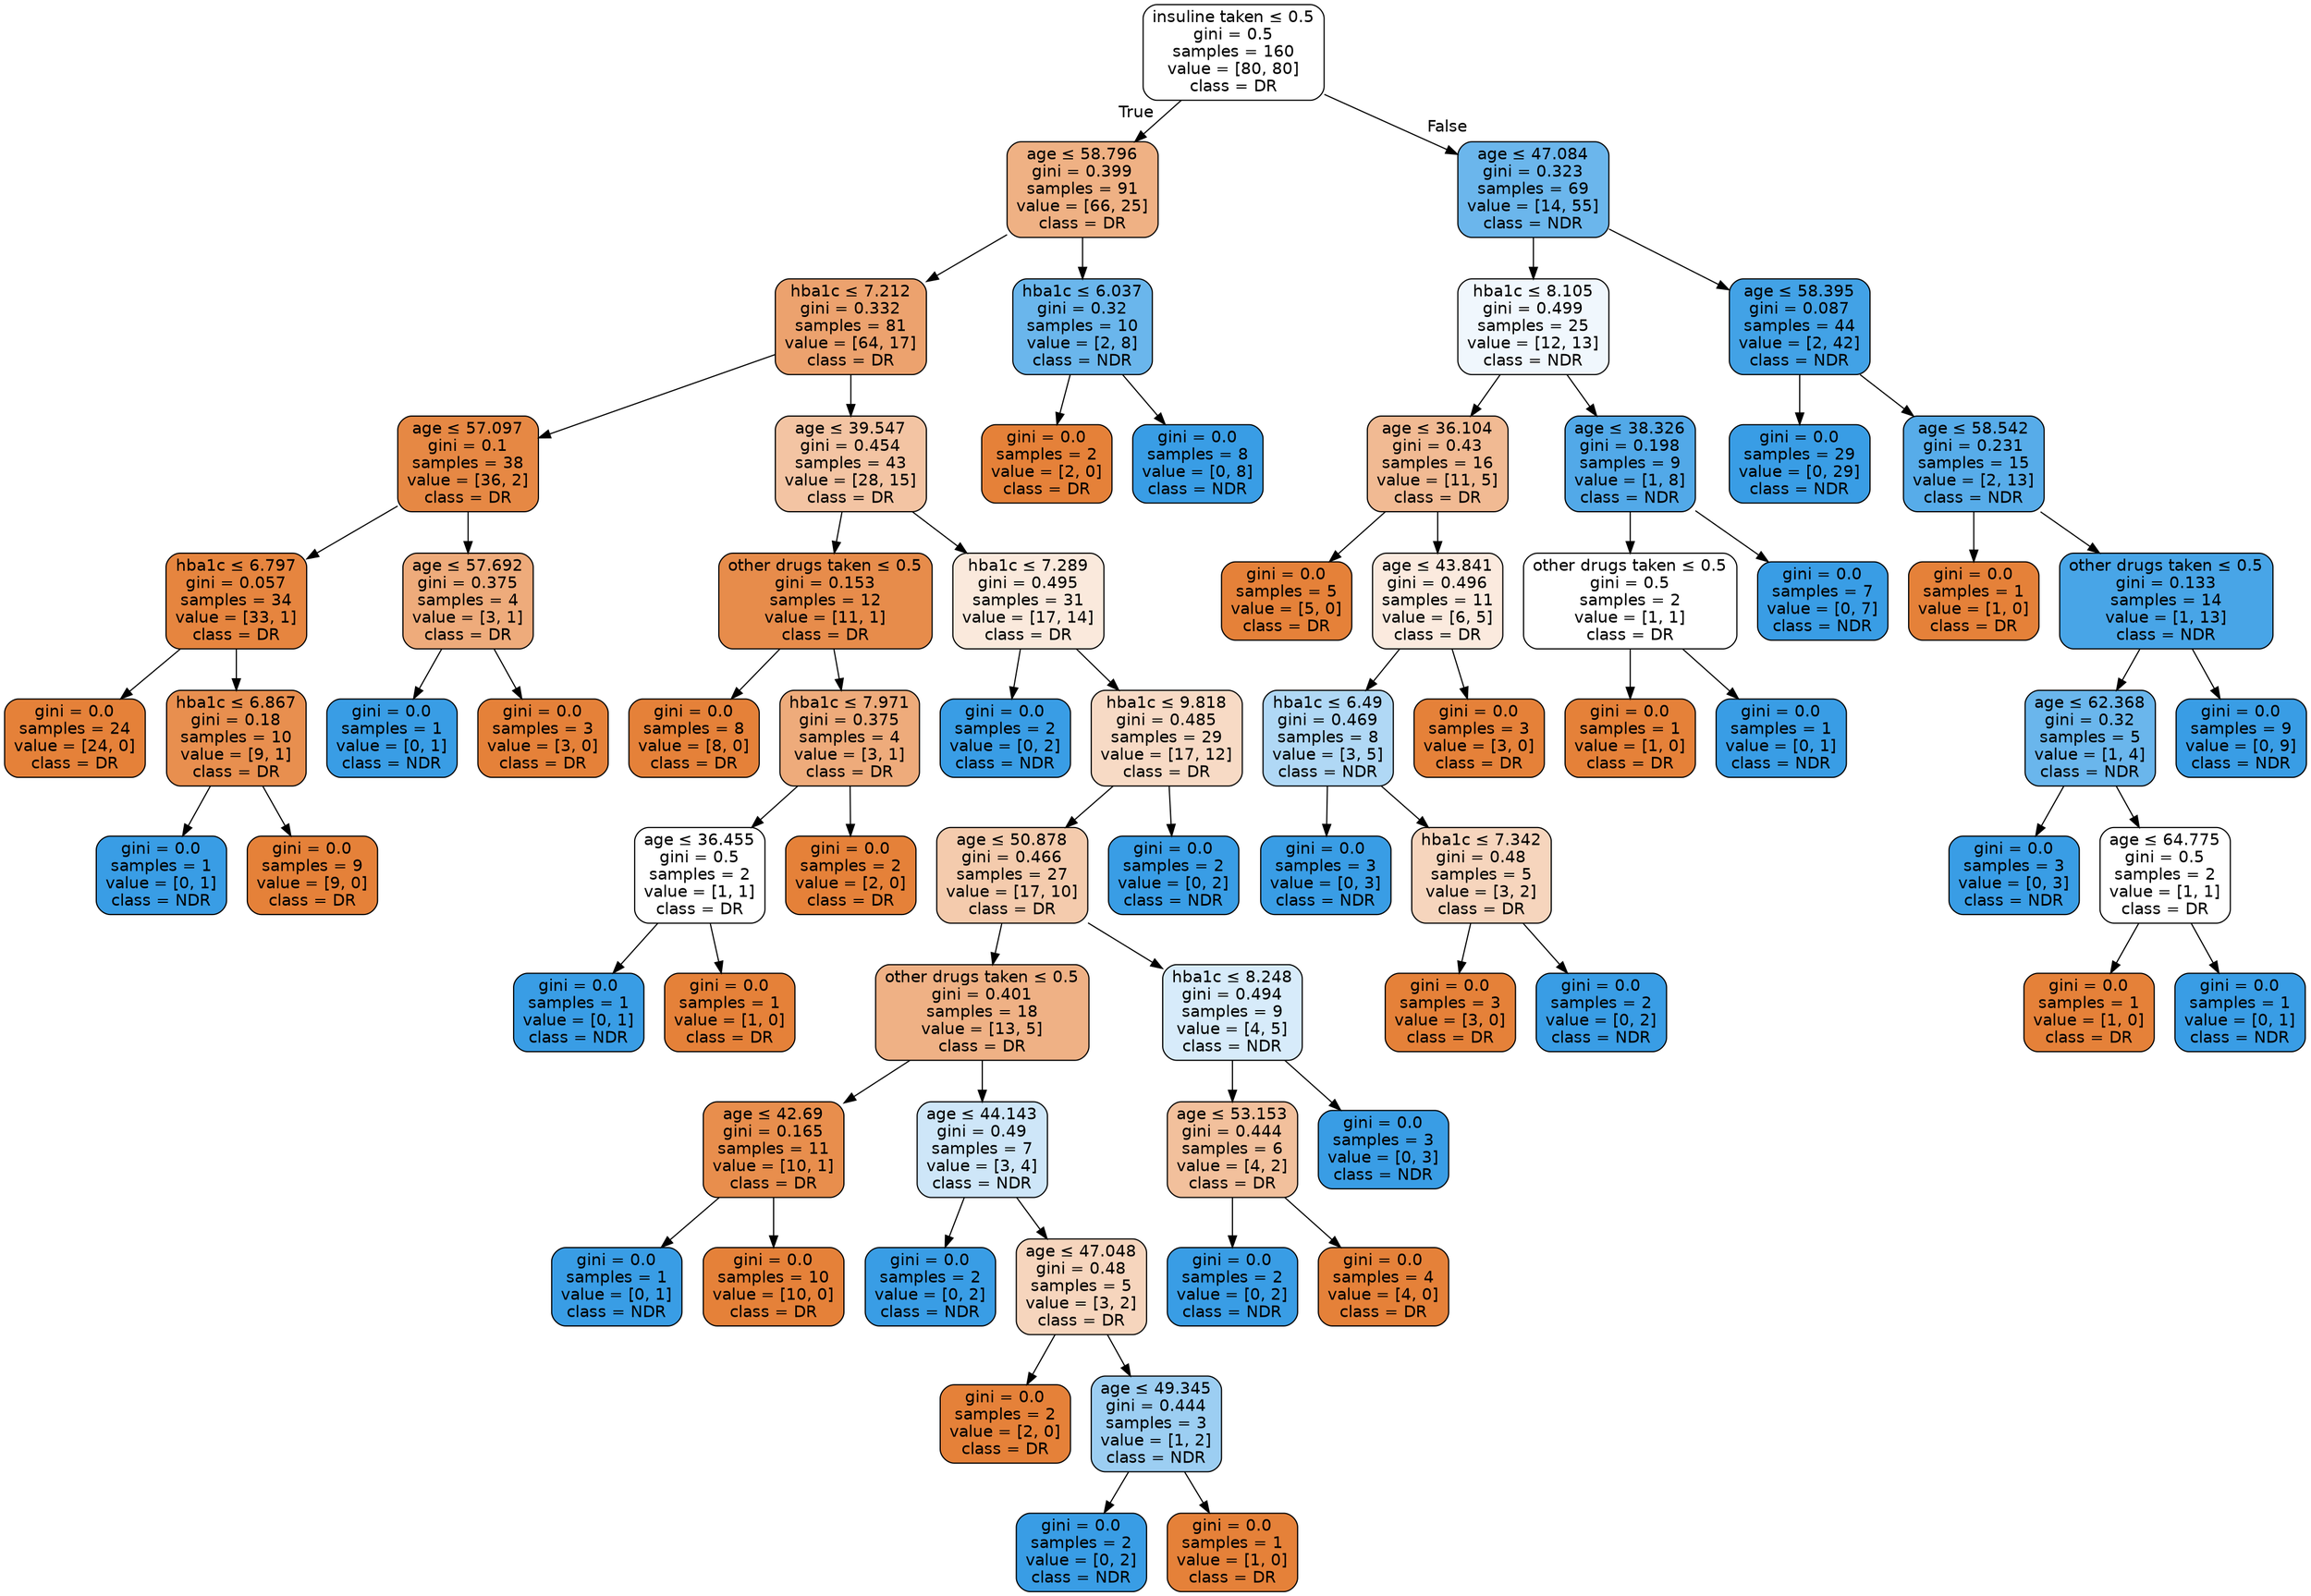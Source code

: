 digraph Tree {
node [shape=box, style="filled, rounded", color="black", fontname=helvetica] ;
edge [fontname=helvetica] ;
0 [label=<insuline taken &le; 0.5<br/>gini = 0.5<br/>samples = 160<br/>value = [80, 80]<br/>class = DR>, fillcolor="#ffffff"] ;
1 [label=<age &le; 58.796<br/>gini = 0.399<br/>samples = 91<br/>value = [66, 25]<br/>class = DR>, fillcolor="#efb184"] ;
0 -> 1 [labeldistance=2.5, labelangle=45, headlabel="True"] ;
2 [label=<hba1c &le; 7.212<br/>gini = 0.332<br/>samples = 81<br/>value = [64, 17]<br/>class = DR>, fillcolor="#eca26e"] ;
1 -> 2 ;
3 [label=<age &le; 57.097<br/>gini = 0.1<br/>samples = 38<br/>value = [36, 2]<br/>class = DR>, fillcolor="#e68844"] ;
2 -> 3 ;
4 [label=<hba1c &le; 6.797<br/>gini = 0.057<br/>samples = 34<br/>value = [33, 1]<br/>class = DR>, fillcolor="#e6853f"] ;
3 -> 4 ;
5 [label=<gini = 0.0<br/>samples = 24<br/>value = [24, 0]<br/>class = DR>, fillcolor="#e58139"] ;
4 -> 5 ;
6 [label=<hba1c &le; 6.867<br/>gini = 0.18<br/>samples = 10<br/>value = [9, 1]<br/>class = DR>, fillcolor="#e88f4f"] ;
4 -> 6 ;
7 [label=<gini = 0.0<br/>samples = 1<br/>value = [0, 1]<br/>class = NDR>, fillcolor="#399de5"] ;
6 -> 7 ;
8 [label=<gini = 0.0<br/>samples = 9<br/>value = [9, 0]<br/>class = DR>, fillcolor="#e58139"] ;
6 -> 8 ;
9 [label=<age &le; 57.692<br/>gini = 0.375<br/>samples = 4<br/>value = [3, 1]<br/>class = DR>, fillcolor="#eeab7b"] ;
3 -> 9 ;
10 [label=<gini = 0.0<br/>samples = 1<br/>value = [0, 1]<br/>class = NDR>, fillcolor="#399de5"] ;
9 -> 10 ;
11 [label=<gini = 0.0<br/>samples = 3<br/>value = [3, 0]<br/>class = DR>, fillcolor="#e58139"] ;
9 -> 11 ;
12 [label=<age &le; 39.547<br/>gini = 0.454<br/>samples = 43<br/>value = [28, 15]<br/>class = DR>, fillcolor="#f3c4a3"] ;
2 -> 12 ;
13 [label=<other drugs taken &le; 0.5<br/>gini = 0.153<br/>samples = 12<br/>value = [11, 1]<br/>class = DR>, fillcolor="#e78c4b"] ;
12 -> 13 ;
14 [label=<gini = 0.0<br/>samples = 8<br/>value = [8, 0]<br/>class = DR>, fillcolor="#e58139"] ;
13 -> 14 ;
15 [label=<hba1c &le; 7.971<br/>gini = 0.375<br/>samples = 4<br/>value = [3, 1]<br/>class = DR>, fillcolor="#eeab7b"] ;
13 -> 15 ;
16 [label=<age &le; 36.455<br/>gini = 0.5<br/>samples = 2<br/>value = [1, 1]<br/>class = DR>, fillcolor="#ffffff"] ;
15 -> 16 ;
17 [label=<gini = 0.0<br/>samples = 1<br/>value = [0, 1]<br/>class = NDR>, fillcolor="#399de5"] ;
16 -> 17 ;
18 [label=<gini = 0.0<br/>samples = 1<br/>value = [1, 0]<br/>class = DR>, fillcolor="#e58139"] ;
16 -> 18 ;
19 [label=<gini = 0.0<br/>samples = 2<br/>value = [2, 0]<br/>class = DR>, fillcolor="#e58139"] ;
15 -> 19 ;
20 [label=<hba1c &le; 7.289<br/>gini = 0.495<br/>samples = 31<br/>value = [17, 14]<br/>class = DR>, fillcolor="#fae9dc"] ;
12 -> 20 ;
21 [label=<gini = 0.0<br/>samples = 2<br/>value = [0, 2]<br/>class = NDR>, fillcolor="#399de5"] ;
20 -> 21 ;
22 [label=<hba1c &le; 9.818<br/>gini = 0.485<br/>samples = 29<br/>value = [17, 12]<br/>class = DR>, fillcolor="#f7dac5"] ;
20 -> 22 ;
23 [label=<age &le; 50.878<br/>gini = 0.466<br/>samples = 27<br/>value = [17, 10]<br/>class = DR>, fillcolor="#f4cbad"] ;
22 -> 23 ;
24 [label=<other drugs taken &le; 0.5<br/>gini = 0.401<br/>samples = 18<br/>value = [13, 5]<br/>class = DR>, fillcolor="#efb185"] ;
23 -> 24 ;
25 [label=<age &le; 42.69<br/>gini = 0.165<br/>samples = 11<br/>value = [10, 1]<br/>class = DR>, fillcolor="#e88e4d"] ;
24 -> 25 ;
26 [label=<gini = 0.0<br/>samples = 1<br/>value = [0, 1]<br/>class = NDR>, fillcolor="#399de5"] ;
25 -> 26 ;
27 [label=<gini = 0.0<br/>samples = 10<br/>value = [10, 0]<br/>class = DR>, fillcolor="#e58139"] ;
25 -> 27 ;
28 [label=<age &le; 44.143<br/>gini = 0.49<br/>samples = 7<br/>value = [3, 4]<br/>class = NDR>, fillcolor="#cee6f8"] ;
24 -> 28 ;
29 [label=<gini = 0.0<br/>samples = 2<br/>value = [0, 2]<br/>class = NDR>, fillcolor="#399de5"] ;
28 -> 29 ;
30 [label=<age &le; 47.048<br/>gini = 0.48<br/>samples = 5<br/>value = [3, 2]<br/>class = DR>, fillcolor="#f6d5bd"] ;
28 -> 30 ;
31 [label=<gini = 0.0<br/>samples = 2<br/>value = [2, 0]<br/>class = DR>, fillcolor="#e58139"] ;
30 -> 31 ;
32 [label=<age &le; 49.345<br/>gini = 0.444<br/>samples = 3<br/>value = [1, 2]<br/>class = NDR>, fillcolor="#9ccef2"] ;
30 -> 32 ;
33 [label=<gini = 0.0<br/>samples = 2<br/>value = [0, 2]<br/>class = NDR>, fillcolor="#399de5"] ;
32 -> 33 ;
34 [label=<gini = 0.0<br/>samples = 1<br/>value = [1, 0]<br/>class = DR>, fillcolor="#e58139"] ;
32 -> 34 ;
35 [label=<hba1c &le; 8.248<br/>gini = 0.494<br/>samples = 9<br/>value = [4, 5]<br/>class = NDR>, fillcolor="#d7ebfa"] ;
23 -> 35 ;
36 [label=<age &le; 53.153<br/>gini = 0.444<br/>samples = 6<br/>value = [4, 2]<br/>class = DR>, fillcolor="#f2c09c"] ;
35 -> 36 ;
37 [label=<gini = 0.0<br/>samples = 2<br/>value = [0, 2]<br/>class = NDR>, fillcolor="#399de5"] ;
36 -> 37 ;
38 [label=<gini = 0.0<br/>samples = 4<br/>value = [4, 0]<br/>class = DR>, fillcolor="#e58139"] ;
36 -> 38 ;
39 [label=<gini = 0.0<br/>samples = 3<br/>value = [0, 3]<br/>class = NDR>, fillcolor="#399de5"] ;
35 -> 39 ;
40 [label=<gini = 0.0<br/>samples = 2<br/>value = [0, 2]<br/>class = NDR>, fillcolor="#399de5"] ;
22 -> 40 ;
41 [label=<hba1c &le; 6.037<br/>gini = 0.32<br/>samples = 10<br/>value = [2, 8]<br/>class = NDR>, fillcolor="#6ab6ec"] ;
1 -> 41 ;
42 [label=<gini = 0.0<br/>samples = 2<br/>value = [2, 0]<br/>class = DR>, fillcolor="#e58139"] ;
41 -> 42 ;
43 [label=<gini = 0.0<br/>samples = 8<br/>value = [0, 8]<br/>class = NDR>, fillcolor="#399de5"] ;
41 -> 43 ;
44 [label=<age &le; 47.084<br/>gini = 0.323<br/>samples = 69<br/>value = [14, 55]<br/>class = NDR>, fillcolor="#6bb6ec"] ;
0 -> 44 [labeldistance=2.5, labelangle=-45, headlabel="False"] ;
45 [label=<hba1c &le; 8.105<br/>gini = 0.499<br/>samples = 25<br/>value = [12, 13]<br/>class = NDR>, fillcolor="#f0f7fd"] ;
44 -> 45 ;
46 [label=<age &le; 36.104<br/>gini = 0.43<br/>samples = 16<br/>value = [11, 5]<br/>class = DR>, fillcolor="#f1ba93"] ;
45 -> 46 ;
47 [label=<gini = 0.0<br/>samples = 5<br/>value = [5, 0]<br/>class = DR>, fillcolor="#e58139"] ;
46 -> 47 ;
48 [label=<age &le; 43.841<br/>gini = 0.496<br/>samples = 11<br/>value = [6, 5]<br/>class = DR>, fillcolor="#fbeade"] ;
46 -> 48 ;
49 [label=<hba1c &le; 6.49<br/>gini = 0.469<br/>samples = 8<br/>value = [3, 5]<br/>class = NDR>, fillcolor="#b0d8f5"] ;
48 -> 49 ;
50 [label=<gini = 0.0<br/>samples = 3<br/>value = [0, 3]<br/>class = NDR>, fillcolor="#399de5"] ;
49 -> 50 ;
51 [label=<hba1c &le; 7.342<br/>gini = 0.48<br/>samples = 5<br/>value = [3, 2]<br/>class = DR>, fillcolor="#f6d5bd"] ;
49 -> 51 ;
52 [label=<gini = 0.0<br/>samples = 3<br/>value = [3, 0]<br/>class = DR>, fillcolor="#e58139"] ;
51 -> 52 ;
53 [label=<gini = 0.0<br/>samples = 2<br/>value = [0, 2]<br/>class = NDR>, fillcolor="#399de5"] ;
51 -> 53 ;
54 [label=<gini = 0.0<br/>samples = 3<br/>value = [3, 0]<br/>class = DR>, fillcolor="#e58139"] ;
48 -> 54 ;
55 [label=<age &le; 38.326<br/>gini = 0.198<br/>samples = 9<br/>value = [1, 8]<br/>class = NDR>, fillcolor="#52a9e8"] ;
45 -> 55 ;
56 [label=<other drugs taken &le; 0.5<br/>gini = 0.5<br/>samples = 2<br/>value = [1, 1]<br/>class = DR>, fillcolor="#ffffff"] ;
55 -> 56 ;
57 [label=<gini = 0.0<br/>samples = 1<br/>value = [1, 0]<br/>class = DR>, fillcolor="#e58139"] ;
56 -> 57 ;
58 [label=<gini = 0.0<br/>samples = 1<br/>value = [0, 1]<br/>class = NDR>, fillcolor="#399de5"] ;
56 -> 58 ;
59 [label=<gini = 0.0<br/>samples = 7<br/>value = [0, 7]<br/>class = NDR>, fillcolor="#399de5"] ;
55 -> 59 ;
60 [label=<age &le; 58.395<br/>gini = 0.087<br/>samples = 44<br/>value = [2, 42]<br/>class = NDR>, fillcolor="#42a2e6"] ;
44 -> 60 ;
61 [label=<gini = 0.0<br/>samples = 29<br/>value = [0, 29]<br/>class = NDR>, fillcolor="#399de5"] ;
60 -> 61 ;
62 [label=<age &le; 58.542<br/>gini = 0.231<br/>samples = 15<br/>value = [2, 13]<br/>class = NDR>, fillcolor="#57ace9"] ;
60 -> 62 ;
63 [label=<gini = 0.0<br/>samples = 1<br/>value = [1, 0]<br/>class = DR>, fillcolor="#e58139"] ;
62 -> 63 ;
64 [label=<other drugs taken &le; 0.5<br/>gini = 0.133<br/>samples = 14<br/>value = [1, 13]<br/>class = NDR>, fillcolor="#48a5e7"] ;
62 -> 64 ;
65 [label=<age &le; 62.368<br/>gini = 0.32<br/>samples = 5<br/>value = [1, 4]<br/>class = NDR>, fillcolor="#6ab6ec"] ;
64 -> 65 ;
66 [label=<gini = 0.0<br/>samples = 3<br/>value = [0, 3]<br/>class = NDR>, fillcolor="#399de5"] ;
65 -> 66 ;
67 [label=<age &le; 64.775<br/>gini = 0.5<br/>samples = 2<br/>value = [1, 1]<br/>class = DR>, fillcolor="#ffffff"] ;
65 -> 67 ;
68 [label=<gini = 0.0<br/>samples = 1<br/>value = [1, 0]<br/>class = DR>, fillcolor="#e58139"] ;
67 -> 68 ;
69 [label=<gini = 0.0<br/>samples = 1<br/>value = [0, 1]<br/>class = NDR>, fillcolor="#399de5"] ;
67 -> 69 ;
70 [label=<gini = 0.0<br/>samples = 9<br/>value = [0, 9]<br/>class = NDR>, fillcolor="#399de5"] ;
64 -> 70 ;
}
